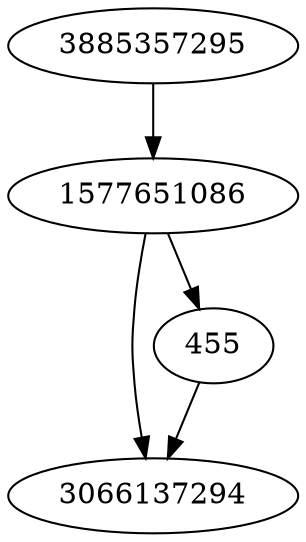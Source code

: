 strict digraph  {
1577651086;
3885357295;
3066137294;
455;
1577651086 -> 3066137294;
1577651086 -> 455;
3885357295 -> 1577651086;
455 -> 3066137294;
}
